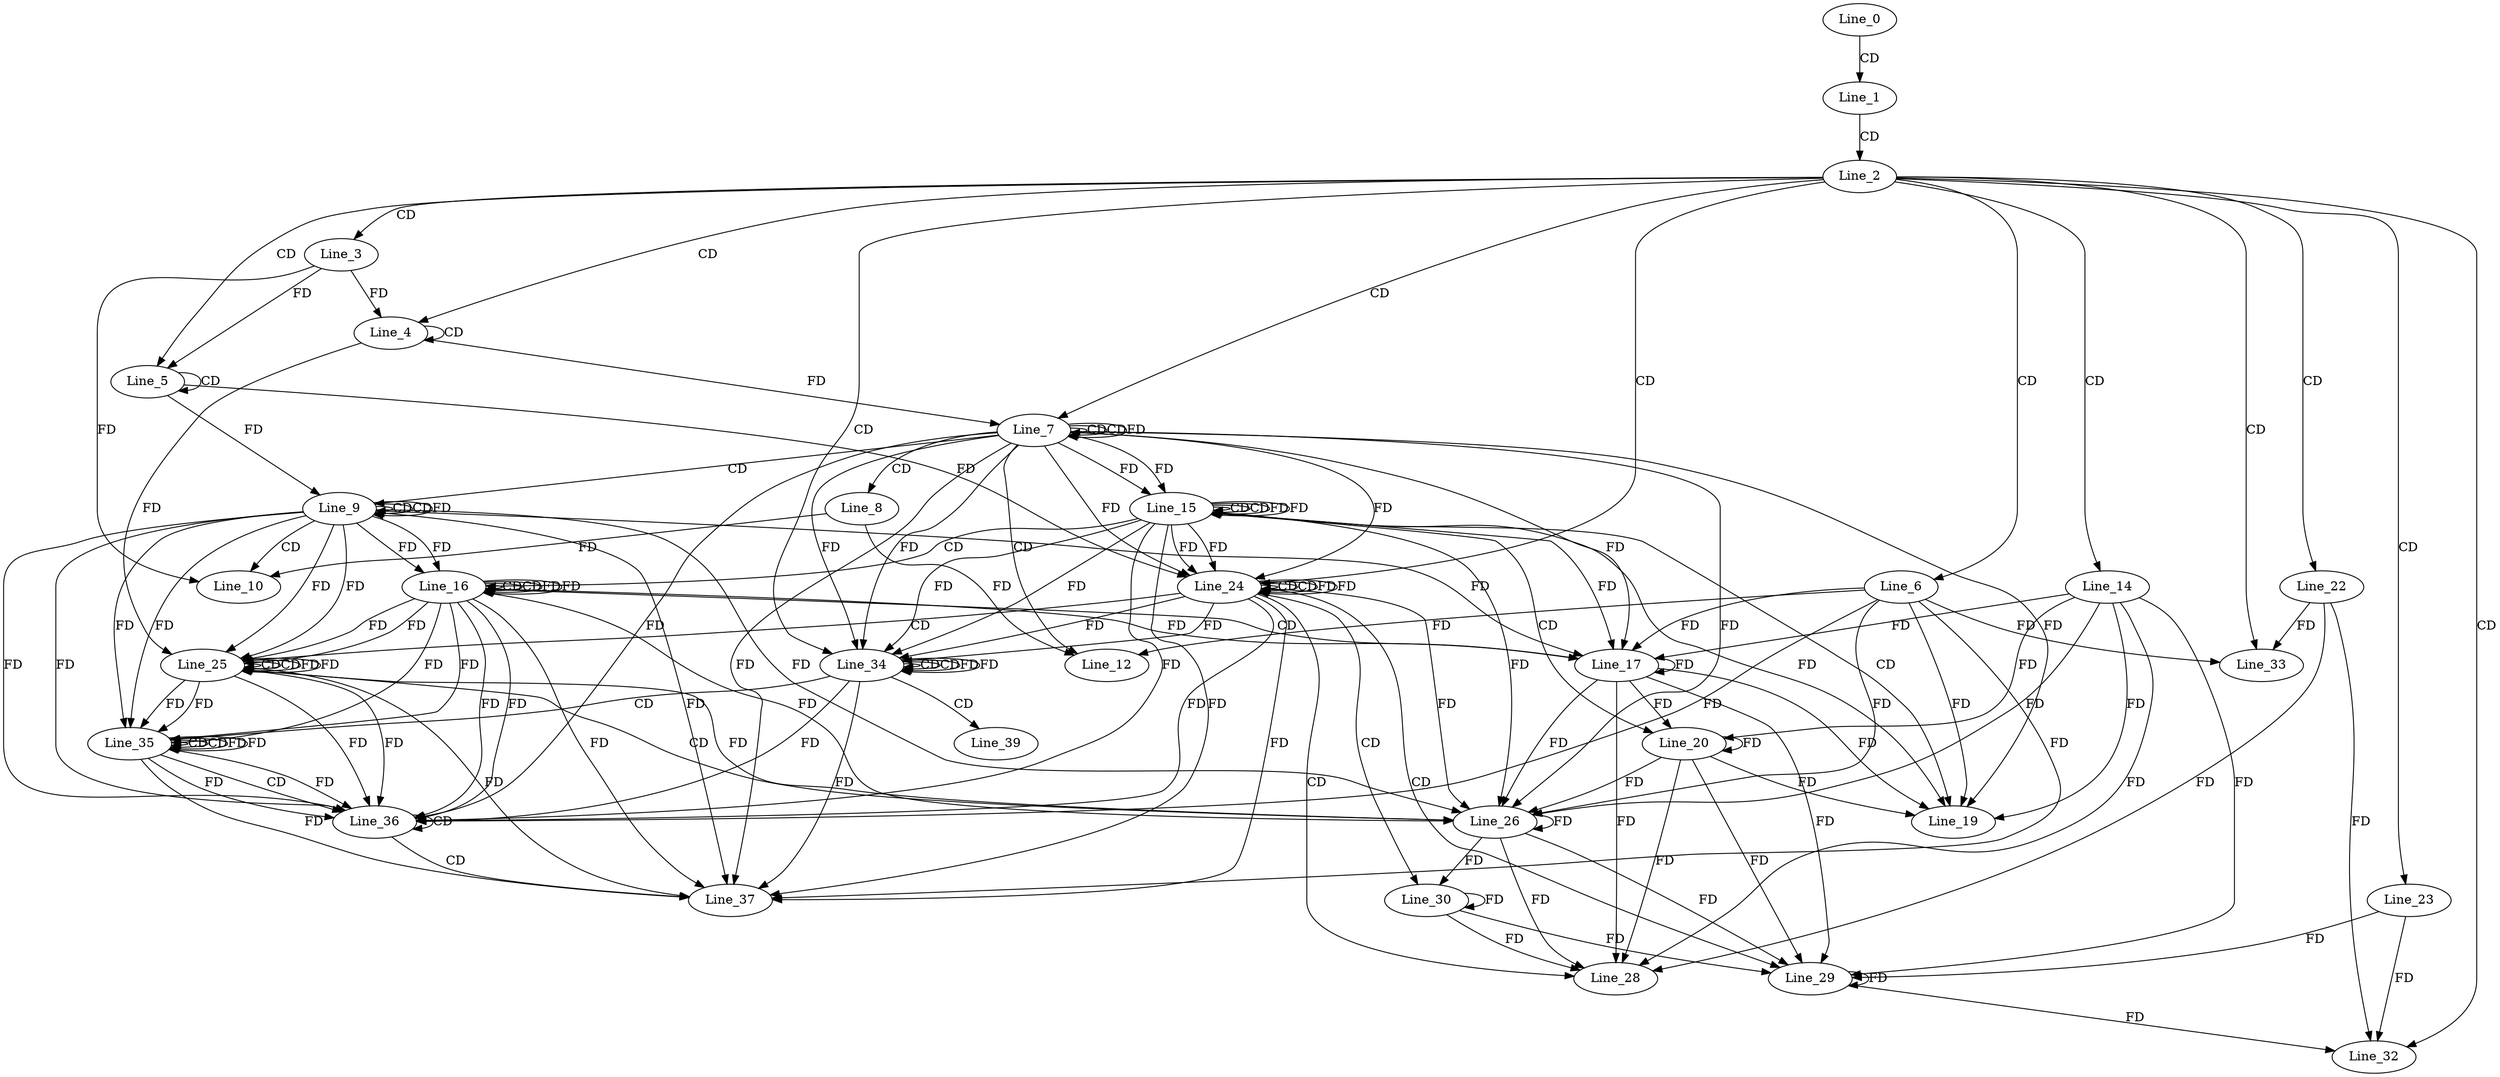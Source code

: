 digraph G {
  Line_0;
  Line_1;
  Line_2;
  Line_3;
  Line_4;
  Line_4;
  Line_5;
  Line_5;
  Line_6;
  Line_7;
  Line_7;
  Line_7;
  Line_8;
  Line_9;
  Line_9;
  Line_9;
  Line_10;
  Line_10;
  Line_12;
  Line_14;
  Line_15;
  Line_15;
  Line_15;
  Line_16;
  Line_16;
  Line_16;
  Line_17;
  Line_17;
  Line_17;
  Line_19;
  Line_19;
  Line_20;
  Line_22;
  Line_23;
  Line_24;
  Line_24;
  Line_24;
  Line_25;
  Line_25;
  Line_25;
  Line_26;
  Line_26;
  Line_26;
  Line_28;
  Line_29;
  Line_30;
  Line_32;
  Line_33;
  Line_34;
  Line_34;
  Line_34;
  Line_35;
  Line_35;
  Line_35;
  Line_36;
  Line_36;
  Line_36;
  Line_36;
  Line_37;
  Line_37;
  Line_37;
  Line_39;
  Line_0 -> Line_1 [ label="CD" ];
  Line_1 -> Line_2 [ label="CD" ];
  Line_2 -> Line_3 [ label="CD" ];
  Line_2 -> Line_4 [ label="CD" ];
  Line_4 -> Line_4 [ label="CD" ];
  Line_3 -> Line_4 [ label="FD" ];
  Line_2 -> Line_5 [ label="CD" ];
  Line_5 -> Line_5 [ label="CD" ];
  Line_3 -> Line_5 [ label="FD" ];
  Line_2 -> Line_6 [ label="CD" ];
  Line_2 -> Line_7 [ label="CD" ];
  Line_7 -> Line_7 [ label="CD" ];
  Line_4 -> Line_7 [ label="FD" ];
  Line_7 -> Line_7 [ label="CD" ];
  Line_7 -> Line_7 [ label="FD" ];
  Line_7 -> Line_8 [ label="CD" ];
  Line_7 -> Line_9 [ label="CD" ];
  Line_9 -> Line_9 [ label="CD" ];
  Line_5 -> Line_9 [ label="FD" ];
  Line_9 -> Line_9 [ label="CD" ];
  Line_9 -> Line_9 [ label="FD" ];
  Line_9 -> Line_10 [ label="CD" ];
  Line_8 -> Line_10 [ label="FD" ];
  Line_3 -> Line_10 [ label="FD" ];
  Line_7 -> Line_12 [ label="CD" ];
  Line_6 -> Line_12 [ label="FD" ];
  Line_8 -> Line_12 [ label="FD" ];
  Line_2 -> Line_14 [ label="CD" ];
  Line_15 -> Line_15 [ label="CD" ];
  Line_7 -> Line_15 [ label="FD" ];
  Line_15 -> Line_15 [ label="CD" ];
  Line_15 -> Line_15 [ label="FD" ];
  Line_7 -> Line_15 [ label="FD" ];
  Line_15 -> Line_16 [ label="CD" ];
  Line_16 -> Line_16 [ label="CD" ];
  Line_9 -> Line_16 [ label="FD" ];
  Line_16 -> Line_16 [ label="CD" ];
  Line_16 -> Line_16 [ label="FD" ];
  Line_9 -> Line_16 [ label="FD" ];
  Line_16 -> Line_17 [ label="CD" ];
  Line_17 -> Line_17 [ label="FD" ];
  Line_14 -> Line_17 [ label="FD" ];
  Line_16 -> Line_17 [ label="FD" ];
  Line_9 -> Line_17 [ label="FD" ];
  Line_6 -> Line_17 [ label="FD" ];
  Line_15 -> Line_17 [ label="FD" ];
  Line_7 -> Line_17 [ label="FD" ];
  Line_15 -> Line_19 [ label="CD" ];
  Line_17 -> Line_19 [ label="FD" ];
  Line_14 -> Line_19 [ label="FD" ];
  Line_6 -> Line_19 [ label="FD" ];
  Line_15 -> Line_19 [ label="FD" ];
  Line_7 -> Line_19 [ label="FD" ];
  Line_15 -> Line_20 [ label="CD" ];
  Line_17 -> Line_20 [ label="FD" ];
  Line_20 -> Line_20 [ label="FD" ];
  Line_14 -> Line_20 [ label="FD" ];
  Line_2 -> Line_22 [ label="CD" ];
  Line_2 -> Line_23 [ label="CD" ];
  Line_2 -> Line_24 [ label="CD" ];
  Line_24 -> Line_24 [ label="CD" ];
  Line_15 -> Line_24 [ label="FD" ];
  Line_7 -> Line_24 [ label="FD" ];
  Line_5 -> Line_24 [ label="FD" ];
  Line_24 -> Line_24 [ label="CD" ];
  Line_24 -> Line_24 [ label="FD" ];
  Line_15 -> Line_24 [ label="FD" ];
  Line_7 -> Line_24 [ label="FD" ];
  Line_24 -> Line_25 [ label="CD" ];
  Line_25 -> Line_25 [ label="CD" ];
  Line_16 -> Line_25 [ label="FD" ];
  Line_9 -> Line_25 [ label="FD" ];
  Line_4 -> Line_25 [ label="FD" ];
  Line_25 -> Line_25 [ label="CD" ];
  Line_25 -> Line_25 [ label="FD" ];
  Line_16 -> Line_25 [ label="FD" ];
  Line_9 -> Line_25 [ label="FD" ];
  Line_25 -> Line_26 [ label="CD" ];
  Line_26 -> Line_26 [ label="FD" ];
  Line_17 -> Line_26 [ label="FD" ];
  Line_20 -> Line_26 [ label="FD" ];
  Line_14 -> Line_26 [ label="FD" ];
  Line_24 -> Line_26 [ label="FD" ];
  Line_15 -> Line_26 [ label="FD" ];
  Line_7 -> Line_26 [ label="FD" ];
  Line_6 -> Line_26 [ label="FD" ];
  Line_25 -> Line_26 [ label="FD" ];
  Line_16 -> Line_26 [ label="FD" ];
  Line_9 -> Line_26 [ label="FD" ];
  Line_24 -> Line_28 [ label="CD" ];
  Line_22 -> Line_28 [ label="FD" ];
  Line_26 -> Line_28 [ label="FD" ];
  Line_17 -> Line_28 [ label="FD" ];
  Line_20 -> Line_28 [ label="FD" ];
  Line_14 -> Line_28 [ label="FD" ];
  Line_24 -> Line_29 [ label="CD" ];
  Line_29 -> Line_29 [ label="FD" ];
  Line_23 -> Line_29 [ label="FD" ];
  Line_26 -> Line_29 [ label="FD" ];
  Line_17 -> Line_29 [ label="FD" ];
  Line_20 -> Line_29 [ label="FD" ];
  Line_14 -> Line_29 [ label="FD" ];
  Line_24 -> Line_30 [ label="CD" ];
  Line_26 -> Line_30 [ label="FD" ];
  Line_30 -> Line_30 [ label="FD" ];
  Line_2 -> Line_32 [ label="CD" ];
  Line_22 -> Line_32 [ label="FD" ];
  Line_29 -> Line_32 [ label="FD" ];
  Line_23 -> Line_32 [ label="FD" ];
  Line_2 -> Line_33 [ label="CD" ];
  Line_6 -> Line_33 [ label="FD" ];
  Line_22 -> Line_33 [ label="FD" ];
  Line_2 -> Line_34 [ label="CD" ];
  Line_34 -> Line_34 [ label="CD" ];
  Line_24 -> Line_34 [ label="FD" ];
  Line_15 -> Line_34 [ label="FD" ];
  Line_7 -> Line_34 [ label="FD" ];
  Line_34 -> Line_34 [ label="CD" ];
  Line_34 -> Line_34 [ label="FD" ];
  Line_24 -> Line_34 [ label="FD" ];
  Line_15 -> Line_34 [ label="FD" ];
  Line_7 -> Line_34 [ label="FD" ];
  Line_34 -> Line_35 [ label="CD" ];
  Line_35 -> Line_35 [ label="CD" ];
  Line_25 -> Line_35 [ label="FD" ];
  Line_16 -> Line_35 [ label="FD" ];
  Line_9 -> Line_35 [ label="FD" ];
  Line_35 -> Line_35 [ label="CD" ];
  Line_35 -> Line_35 [ label="FD" ];
  Line_25 -> Line_35 [ label="FD" ];
  Line_16 -> Line_35 [ label="FD" ];
  Line_9 -> Line_35 [ label="FD" ];
  Line_35 -> Line_36 [ label="CD" ];
  Line_35 -> Line_36 [ label="FD" ];
  Line_25 -> Line_36 [ label="FD" ];
  Line_16 -> Line_36 [ label="FD" ];
  Line_9 -> Line_36 [ label="FD" ];
  Line_36 -> Line_36 [ label="CD" ];
  Line_35 -> Line_36 [ label="FD" ];
  Line_25 -> Line_36 [ label="FD" ];
  Line_16 -> Line_36 [ label="FD" ];
  Line_9 -> Line_36 [ label="FD" ];
  Line_6 -> Line_36 [ label="FD" ];
  Line_34 -> Line_36 [ label="FD" ];
  Line_24 -> Line_36 [ label="FD" ];
  Line_15 -> Line_36 [ label="FD" ];
  Line_7 -> Line_36 [ label="FD" ];
  Line_36 -> Line_37 [ label="CD" ];
  Line_35 -> Line_37 [ label="FD" ];
  Line_25 -> Line_37 [ label="FD" ];
  Line_16 -> Line_37 [ label="FD" ];
  Line_9 -> Line_37 [ label="FD" ];
  Line_6 -> Line_37 [ label="FD" ];
  Line_34 -> Line_37 [ label="FD" ];
  Line_24 -> Line_37 [ label="FD" ];
  Line_15 -> Line_37 [ label="FD" ];
  Line_7 -> Line_37 [ label="FD" ];
  Line_34 -> Line_39 [ label="CD" ];
  Line_15 -> Line_15 [ label="FD" ];
  Line_20 -> Line_19 [ label="FD" ];
  Line_16 -> Line_16 [ label="FD" ];
  Line_24 -> Line_24 [ label="FD" ];
  Line_30 -> Line_28 [ label="FD" ];
  Line_30 -> Line_29 [ label="FD" ];
  Line_25 -> Line_25 [ label="FD" ];
  Line_34 -> Line_34 [ label="FD" ];
  Line_35 -> Line_35 [ label="FD" ];
}
